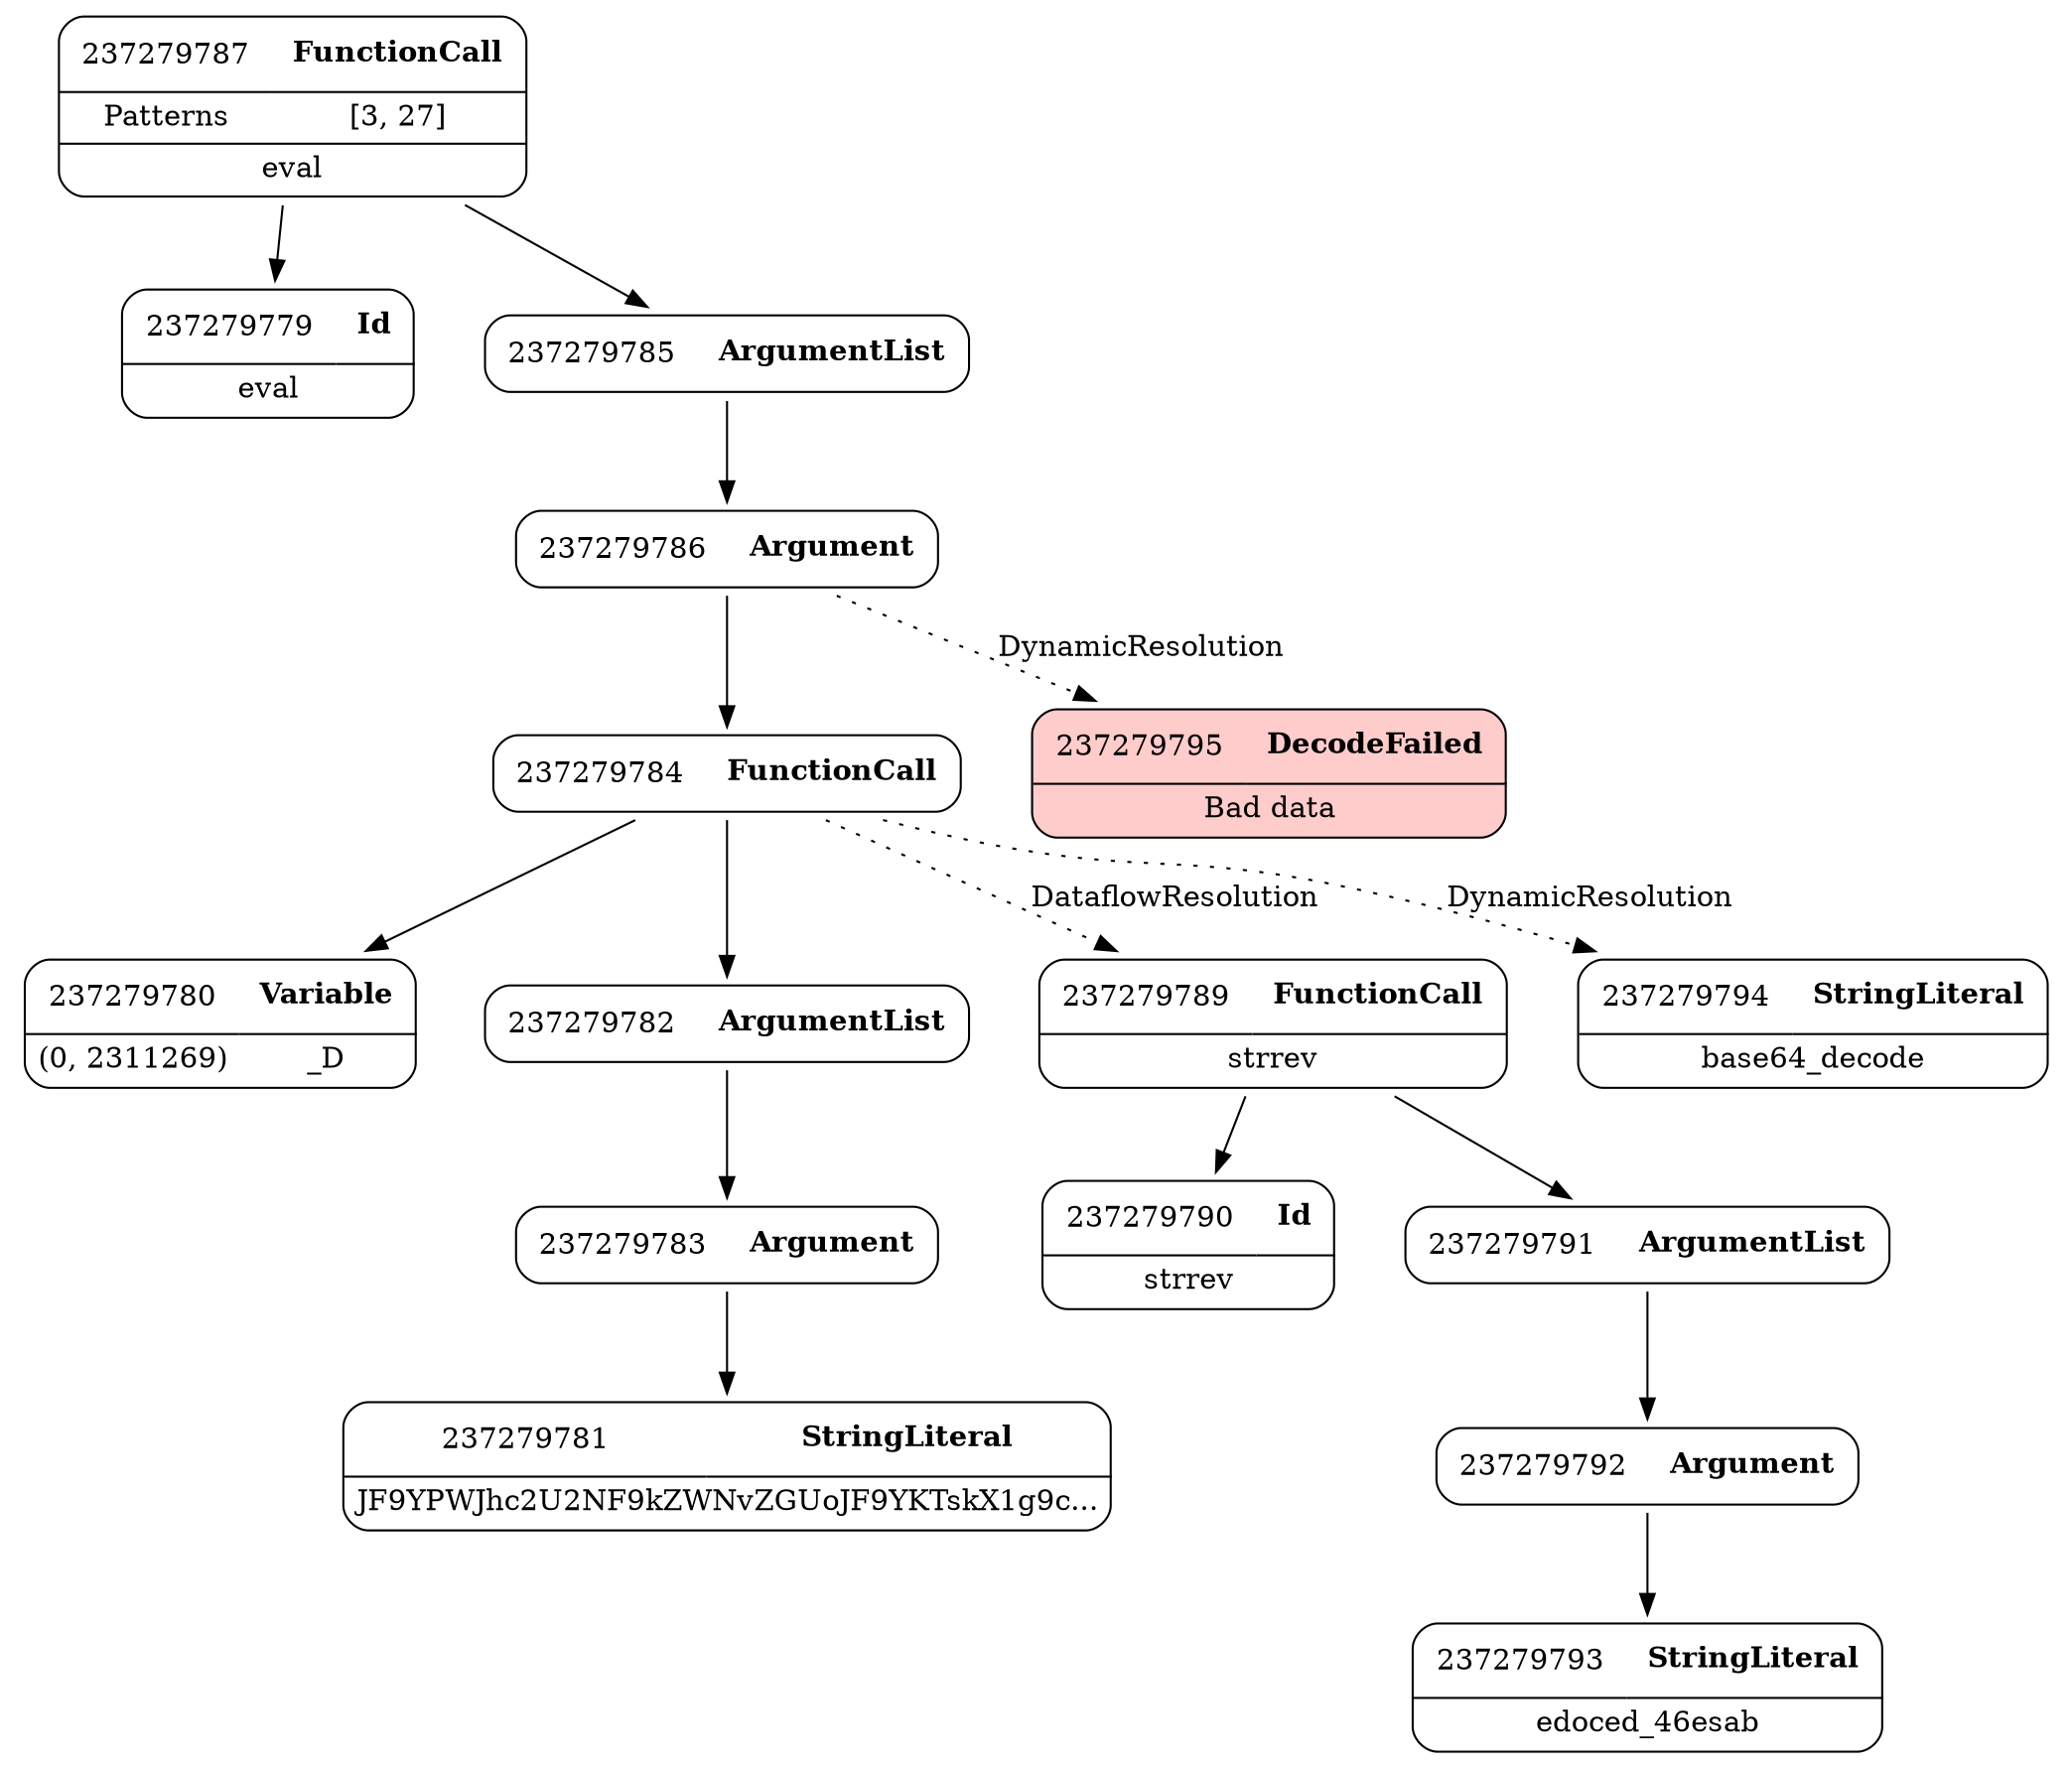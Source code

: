digraph ast {
node [shape=none];
237279780 [label=<<TABLE border='1' cellspacing='0' cellpadding='10' style='rounded' ><TR><TD border='0'>237279780</TD><TD border='0'><B>Variable</B></TD></TR><HR/><TR><TD border='0' cellpadding='5'>(0, 2311269)</TD><TD border='0' cellpadding='5'>_D</TD></TR></TABLE>>];
237279781 [label=<<TABLE border='1' cellspacing='0' cellpadding='10' style='rounded' ><TR><TD border='0'>237279781</TD><TD border='0'><B>StringLiteral</B></TD></TR><HR/><TR><TD border='0' cellpadding='5' colspan='2'>JF9YPWJhc2U2NF9kZWNvZGUoJF9YKTskX1g9c...</TD></TR></TABLE>>];
237279782 [label=<<TABLE border='1' cellspacing='0' cellpadding='10' style='rounded' ><TR><TD border='0'>237279782</TD><TD border='0'><B>ArgumentList</B></TD></TR></TABLE>>];
237279782 -> 237279783 [weight=2];
237279783 [label=<<TABLE border='1' cellspacing='0' cellpadding='10' style='rounded' ><TR><TD border='0'>237279783</TD><TD border='0'><B>Argument</B></TD></TR></TABLE>>];
237279783 -> 237279781 [weight=2];
237279779 [label=<<TABLE border='1' cellspacing='0' cellpadding='10' style='rounded' ><TR><TD border='0'>237279779</TD><TD border='0'><B>Id</B></TD></TR><HR/><TR><TD border='0' cellpadding='5' colspan='2'>eval</TD></TR></TABLE>>];
237279789 [label=<<TABLE border='1' cellspacing='0' cellpadding='10' style='rounded' ><TR><TD border='0'>237279789</TD><TD border='0'><B>FunctionCall</B></TD></TR><HR/><TR><TD border='0' cellpadding='5' colspan='2'>strrev</TD></TR></TABLE>>];
237279789 -> 237279790 [weight=2];
237279789 -> 237279791 [weight=2];
237279790 [label=<<TABLE border='1' cellspacing='0' cellpadding='10' style='rounded' ><TR><TD border='0'>237279790</TD><TD border='0'><B>Id</B></TD></TR><HR/><TR><TD border='0' cellpadding='5' colspan='2'>strrev</TD></TR></TABLE>>];
237279791 [label=<<TABLE border='1' cellspacing='0' cellpadding='10' style='rounded' ><TR><TD border='0'>237279791</TD><TD border='0'><B>ArgumentList</B></TD></TR></TABLE>>];
237279791 -> 237279792 [weight=2];
237279784 [label=<<TABLE border='1' cellspacing='0' cellpadding='10' style='rounded' ><TR><TD border='0'>237279784</TD><TD border='0'><B>FunctionCall</B></TD></TR></TABLE>>];
237279784 -> 237279780 [weight=2];
237279784 -> 237279782 [weight=2];
237279784 -> 237279794 [style=dotted,label=DynamicResolution];
237279784 -> 237279789 [style=dotted,label=DataflowResolution];
237279785 [label=<<TABLE border='1' cellspacing='0' cellpadding='10' style='rounded' ><TR><TD border='0'>237279785</TD><TD border='0'><B>ArgumentList</B></TD></TR></TABLE>>];
237279785 -> 237279786 [weight=2];
237279786 [label=<<TABLE border='1' cellspacing='0' cellpadding='10' style='rounded' ><TR><TD border='0'>237279786</TD><TD border='0'><B>Argument</B></TD></TR></TABLE>>];
237279786 -> 237279784 [weight=2];
237279786 -> 237279795 [style=dotted,label=DynamicResolution];
237279787 [label=<<TABLE border='1' cellspacing='0' cellpadding='10' style='rounded' ><TR><TD border='0'>237279787</TD><TD border='0'><B>FunctionCall</B></TD></TR><HR/><TR><TD border='0' cellpadding='5'>Patterns</TD><TD border='0' cellpadding='5'>[3, 27]</TD></TR><HR/><TR><TD border='0' cellpadding='5' colspan='2'>eval</TD></TR></TABLE>>];
237279787 -> 237279779 [weight=2];
237279787 -> 237279785 [weight=2];
237279792 [label=<<TABLE border='1' cellspacing='0' cellpadding='10' style='rounded' ><TR><TD border='0'>237279792</TD><TD border='0'><B>Argument</B></TD></TR></TABLE>>];
237279792 -> 237279793 [weight=2];
237279793 [label=<<TABLE border='1' cellspacing='0' cellpadding='10' style='rounded' ><TR><TD border='0'>237279793</TD><TD border='0'><B>StringLiteral</B></TD></TR><HR/><TR><TD border='0' cellpadding='5' colspan='2'>edoced_46esab</TD></TR></TABLE>>];
237279794 [label=<<TABLE border='1' cellspacing='0' cellpadding='10' style='rounded' ><TR><TD border='0'>237279794</TD><TD border='0'><B>StringLiteral</B></TD></TR><HR/><TR><TD border='0' cellpadding='5' colspan='2'>base64_decode</TD></TR></TABLE>>];
237279795 [label=<<TABLE border='1' cellspacing='0' cellpadding='10' style='rounded' bgcolor='#FFCCCC' ><TR><TD border='0'>237279795</TD><TD border='0'><B>DecodeFailed</B></TD></TR><HR/><TR><TD border='0' cellpadding='5' colspan='2'>Bad data</TD></TR></TABLE>>];
}
